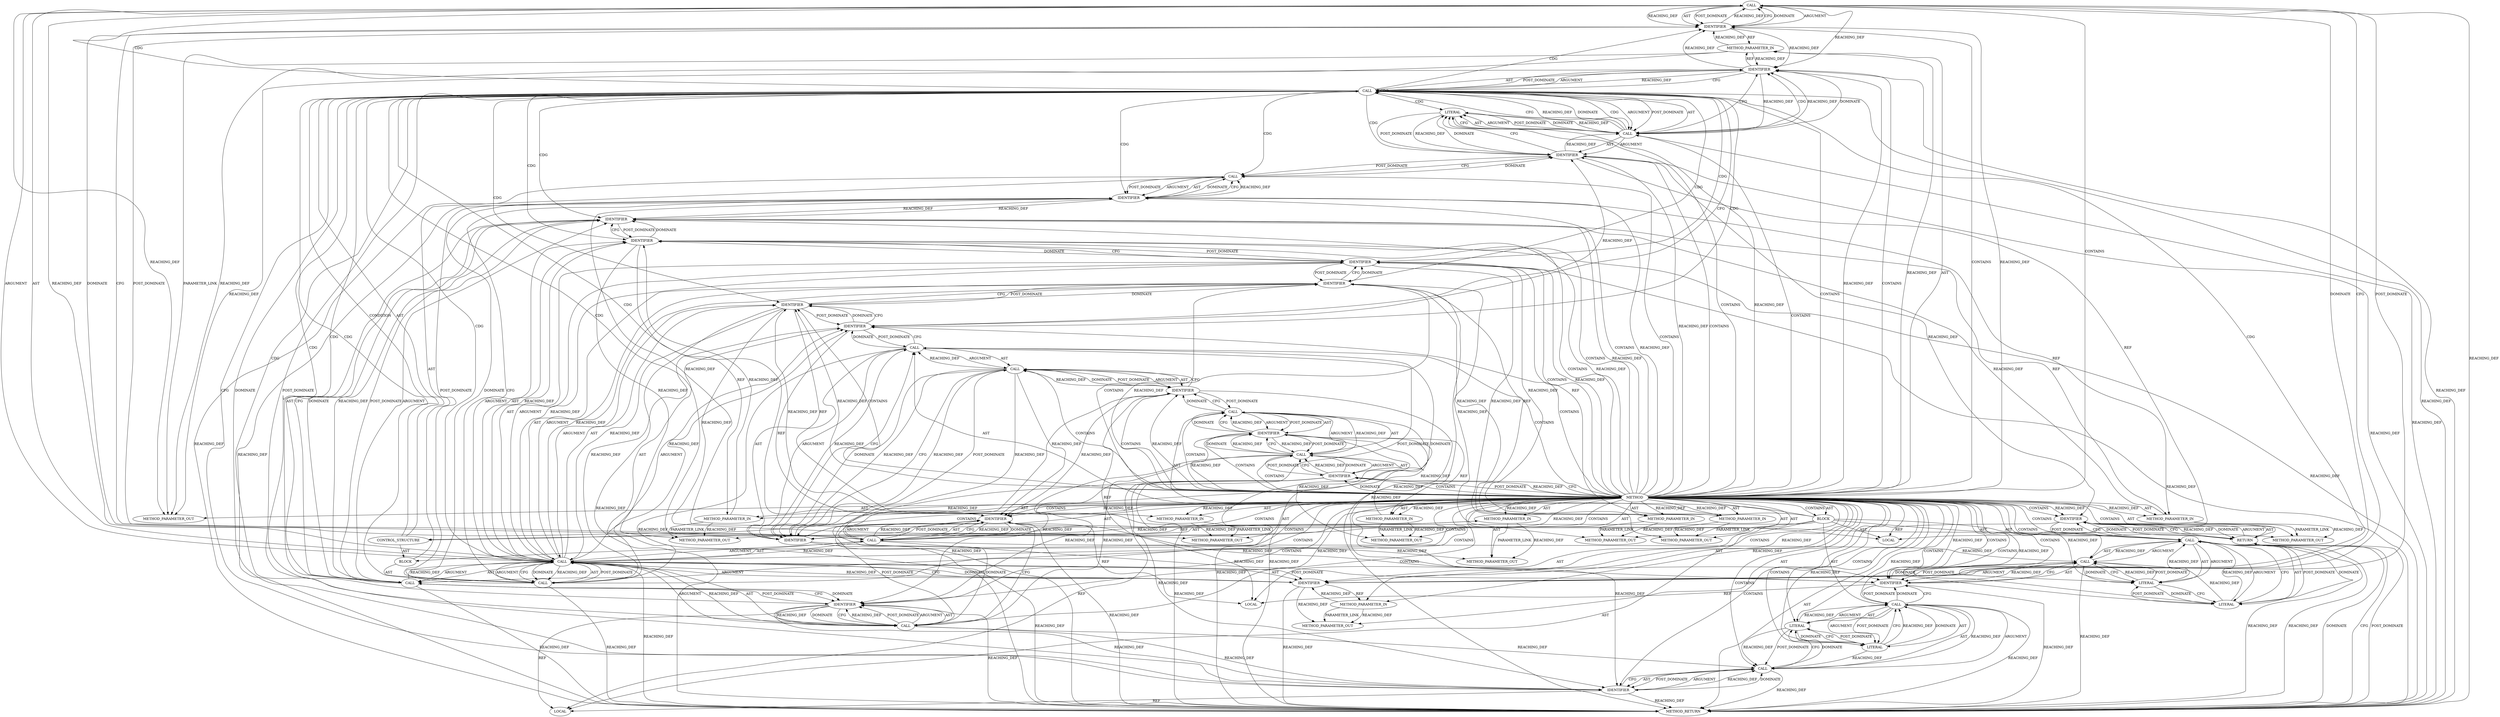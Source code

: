 digraph {
  4884 [label=CALL ORDER=8 ARGUMENT_INDEX=8 CODE="&len" COLUMN_NUMBER=41 METHOD_FULL_NAME="<operator>.addressOf" LINE_NUMBER=159 TYPE_FULL_NAME="<empty>" DISPATCH_TYPE="STATIC_DISPATCH" SIGNATURE="" NAME="<operator>.addressOf"]
  4860 [label=LOCAL ORDER=3 CODE="int rc" COLUMN_NUMBER=6 LINE_NUMBER=152 TYPE_FULL_NAME="int" NAME="rc"]
  4853 [label=METHOD_PARAMETER_IN ORDER=6 CODE="char *iv" IS_VARIADIC=false COLUMN_NUMBER=46 LINE_NUMBER=148 TYPE_FULL_NAME="char*" EVALUATION_STRATEGY="BY_VALUE" INDEX=6 NAME="iv"]
  4889 [label=CALL ORDER=2 ARGUMENT_INDEX=-1 CODE="rc == 0 && len" COLUMN_NUMBER=11 METHOD_FULL_NAME="<operator>.logicalAnd" LINE_NUMBER=162 TYPE_FULL_NAME="<empty>" DISPATCH_TYPE="STATIC_DISPATCH" SIGNATURE="" NAME="<operator>.logicalAnd"]
  4896 [label=IDENTIFIER ORDER=1 ARGUMENT_INDEX=1 CODE="in" COLUMN_NUMBER=20 LINE_NUMBER=164 TYPE_FULL_NAME="scatter_walk" NAME="in"]
  4890 [label=CALL ORDER=1 ARGUMENT_INDEX=1 CODE="rc == 0" COLUMN_NUMBER=11 METHOD_FULL_NAME="<operator>.equals" LINE_NUMBER=162 TYPE_FULL_NAME="<empty>" DISPATCH_TYPE="STATIC_DISPATCH" SIGNATURE="" NAME="<operator>.equals"]
  4869 [label=CONTROL_STRUCTURE CONTROL_STRUCTURE_TYPE="DO" ORDER=6 PARSER_TYPE_NAME="CASTDoStatement" ARGUMENT_INDEX=-1 CODE="do {
		rc = tls_enc_record(aead_req, aead, aad, iv,
				    cpu_to_be64(rcd_sn), &in, &out, &len, prot);
		rcd_sn++;

	} while (rc == 0 && len);" COLUMN_NUMBER=2 LINE_NUMBER=157]
  4851 [label=METHOD_PARAMETER_IN ORDER=4 CODE="struct scatterlist *sg_out" IS_VARIADIC=false COLUMN_NUMBER=7 LINE_NUMBER=148 TYPE_FULL_NAME="scatterlist*" EVALUATION_STRATEGY="BY_VALUE" INDEX=4 NAME="sg_out"]
  4885 [label=IDENTIFIER ORDER=1 ARGUMENT_INDEX=1 CODE="len" COLUMN_NUMBER=42 LINE_NUMBER=159 TYPE_FULL_NAME="int" NAME="len"]
  4849 [label=METHOD_PARAMETER_IN ORDER=2 CODE="struct crypto_aead *aead" IS_VARIADIC=false COLUMN_NUMBER=7 LINE_NUMBER=147 TYPE_FULL_NAME="crypto_aead*" EVALUATION_STRATEGY="BY_VALUE" INDEX=2 NAME="aead"]
  4867 [label=IDENTIFIER ORDER=1 ARGUMENT_INDEX=1 CODE="out" COLUMN_NUMBER=21 LINE_NUMBER=155 TYPE_FULL_NAME="scatter_walk" NAME="out"]
  4882 [label=CALL ORDER=7 ARGUMENT_INDEX=7 CODE="&out" COLUMN_NUMBER=35 METHOD_FULL_NAME="<operator>.addressOf" LINE_NUMBER=159 TYPE_FULL_NAME="<empty>" DISPATCH_TYPE="STATIC_DISPATCH" SIGNATURE="" NAME="<operator>.addressOf"]
  4870 [label=BLOCK ORDER=1 ARGUMENT_INDEX=-1 CODE="{
		rc = tls_enc_record(aead_req, aead, aad, iv,
				    cpu_to_be64(rcd_sn), &in, &out, &len, prot);
		rcd_sn++;

	}" COLUMN_NUMBER=5 LINE_NUMBER=157 TYPE_FULL_NAME="void"]
  4893 [label=IDENTIFIER ORDER=2 ARGUMENT_INDEX=2 CODE="len" COLUMN_NUMBER=22 LINE_NUMBER=162 TYPE_FULL_NAME="int" NAME="len"]
  4897 [label=LITERAL ORDER=2 ARGUMENT_INDEX=2 CODE="0" COLUMN_NUMBER=24 LINE_NUMBER=164 TYPE_FULL_NAME="int"]
  4883 [label=IDENTIFIER ORDER=1 ARGUMENT_INDEX=1 CODE="out" COLUMN_NUMBER=36 LINE_NUMBER=159 TYPE_FULL_NAME="scatter_walk" NAME="out"]
  21386 [label=METHOD_PARAMETER_OUT ORDER=3 CODE="struct scatterlist *sg_in" IS_VARIADIC=false COLUMN_NUMBER=33 LINE_NUMBER=147 TYPE_FULL_NAME="scatterlist*" EVALUATION_STRATEGY="BY_VALUE" INDEX=3 NAME="sg_in"]
  4874 [label=IDENTIFIER ORDER=1 ARGUMENT_INDEX=1 CODE="aead_req" COLUMN_NUMBER=23 LINE_NUMBER=158 TYPE_FULL_NAME="aead_request*" NAME="aead_req"]
  4895 [label=CALL ORDER=1 ARGUMENT_INDEX=1 CODE="&in" COLUMN_NUMBER=19 METHOD_FULL_NAME="<operator>.addressOf" LINE_NUMBER=164 TYPE_FULL_NAME="<empty>" DISPATCH_TYPE="STATIC_DISPATCH" SIGNATURE="" NAME="<operator>.addressOf"]
  4862 [label=CALL ORDER=1 ARGUMENT_INDEX=1 CODE="&in" COLUMN_NUMBER=20 METHOD_FULL_NAME="<operator>.addressOf" LINE_NUMBER=154 TYPE_FULL_NAME="<empty>" DISPATCH_TYPE="STATIC_DISPATCH" SIGNATURE="" NAME="<operator>.addressOf"]
  4876 [label=IDENTIFIER ORDER=3 ARGUMENT_INDEX=3 CODE="aad" COLUMN_NUMBER=39 LINE_NUMBER=158 TYPE_FULL_NAME="char*" NAME="aad"]
  21390 [label=METHOD_PARAMETER_OUT ORDER=7 CODE="u64 rcd_sn" IS_VARIADIC=false COLUMN_NUMBER=7 LINE_NUMBER=149 TYPE_FULL_NAME="u64" EVALUATION_STRATEGY="BY_VALUE" INDEX=7 NAME="rcd_sn"]
  4848 [label=METHOD_PARAMETER_IN ORDER=1 CODE="struct aead_request *aead_req" IS_VARIADIC=false COLUMN_NUMBER=28 LINE_NUMBER=146 TYPE_FULL_NAME="aead_request*" EVALUATION_STRATEGY="BY_VALUE" INDEX=1 NAME="aead_req"]
  4879 [label=IDENTIFIER ORDER=1 ARGUMENT_INDEX=1 CODE="rcd_sn" COLUMN_NUMBER=21 LINE_NUMBER=159 TYPE_FULL_NAME="u64" NAME="rcd_sn"]
  21391 [label=METHOD_PARAMETER_OUT ORDER=8 CODE="int len" IS_VARIADIC=false COLUMN_NUMBER=19 LINE_NUMBER=149 TYPE_FULL_NAME="int" EVALUATION_STRATEGY="BY_VALUE" INDEX=8 NAME="len"]
  4857 [label=BLOCK ORDER=10 ARGUMENT_INDEX=-1 CODE="{
	struct scatter_walk out, in;
	int rc;

	scatterwalk_start(&in, sg_in);
	scatterwalk_start(&out, sg_out);

	do {
		rc = tls_enc_record(aead_req, aead, aad, iv,
				    cpu_to_be64(rcd_sn), &in, &out, &len, prot);
		rcd_sn++;

	} while (rc == 0 && len);

	scatterwalk_done(&in, 0, 0);
	scatterwalk_done(&out, 1, 0);

	return rc;
}" COLUMN_NUMBER=1 LINE_NUMBER=150 TYPE_FULL_NAME="void"]
  21384 [label=METHOD_PARAMETER_OUT ORDER=1 CODE="struct aead_request *aead_req" IS_VARIADIC=false COLUMN_NUMBER=28 LINE_NUMBER=146 TYPE_FULL_NAME="aead_request*" EVALUATION_STRATEGY="BY_VALUE" INDEX=1 NAME="aead_req"]
  21385 [label=METHOD_PARAMETER_OUT ORDER=2 CODE="struct crypto_aead *aead" IS_VARIADIC=false COLUMN_NUMBER=7 LINE_NUMBER=147 TYPE_FULL_NAME="crypto_aead*" EVALUATION_STRATEGY="BY_VALUE" INDEX=2 NAME="aead"]
  4904 [label=RETURN ORDER=9 ARGUMENT_INDEX=-1 CODE="return rc;" COLUMN_NUMBER=2 LINE_NUMBER=167]
  4861 [label=CALL ORDER=4 ARGUMENT_INDEX=-1 CODE="scatterwalk_start(&in, sg_in)" COLUMN_NUMBER=2 METHOD_FULL_NAME="scatterwalk_start" LINE_NUMBER=154 TYPE_FULL_NAME="<empty>" DISPATCH_TYPE="STATIC_DISPATCH" SIGNATURE="" NAME="scatterwalk_start"]
  4855 [label=METHOD_PARAMETER_IN ORDER=8 CODE="int len" IS_VARIADIC=false COLUMN_NUMBER=19 LINE_NUMBER=149 TYPE_FULL_NAME="int" EVALUATION_STRATEGY="BY_VALUE" INDEX=8 NAME="len"]
  4866 [label=CALL ORDER=1 ARGUMENT_INDEX=1 CODE="&out" COLUMN_NUMBER=20 METHOD_FULL_NAME="<operator>.addressOf" LINE_NUMBER=155 TYPE_FULL_NAME="<empty>" DISPATCH_TYPE="STATIC_DISPATCH" SIGNATURE="" NAME="<operator>.addressOf"]
  4886 [label=IDENTIFIER ORDER=9 ARGUMENT_INDEX=9 CODE="prot" COLUMN_NUMBER=47 LINE_NUMBER=159 TYPE_FULL_NAME="tls_prot_info*" NAME="prot"]
  4888 [label=IDENTIFIER ORDER=1 ARGUMENT_INDEX=1 CODE="rcd_sn" COLUMN_NUMBER=3 LINE_NUMBER=160 TYPE_FULL_NAME="u64" NAME="rcd_sn"]
  4871 [label=CALL ORDER=1 ARGUMENT_INDEX=-1 CODE="rc = tls_enc_record(aead_req, aead, aad, iv,
				    cpu_to_be64(rcd_sn), &in, &out, &len, prot)" COLUMN_NUMBER=3 METHOD_FULL_NAME="<operator>.assignment" LINE_NUMBER=158 TYPE_FULL_NAME="<empty>" DISPATCH_TYPE="STATIC_DISPATCH" SIGNATURE="" NAME="<operator>.assignment"]
  4900 [label=CALL ORDER=1 ARGUMENT_INDEX=1 CODE="&out" COLUMN_NUMBER=19 METHOD_FULL_NAME="<operator>.addressOf" LINE_NUMBER=165 TYPE_FULL_NAME="<empty>" DISPATCH_TYPE="STATIC_DISPATCH" SIGNATURE="" NAME="<operator>.addressOf"]
  4868 [label=IDENTIFIER ORDER=2 ARGUMENT_INDEX=2 CODE="sg_out" COLUMN_NUMBER=26 LINE_NUMBER=155 TYPE_FULL_NAME="scatterlist*" NAME="sg_out"]
  4880 [label=CALL ORDER=6 ARGUMENT_INDEX=6 CODE="&in" COLUMN_NUMBER=30 METHOD_FULL_NAME="<operator>.addressOf" LINE_NUMBER=159 TYPE_FULL_NAME="<empty>" DISPATCH_TYPE="STATIC_DISPATCH" SIGNATURE="" NAME="<operator>.addressOf"]
  4902 [label=LITERAL ORDER=2 ARGUMENT_INDEX=2 CODE="1" COLUMN_NUMBER=25 LINE_NUMBER=165 TYPE_FULL_NAME="int"]
  4847 [label=METHOD COLUMN_NUMBER=1 LINE_NUMBER=146 COLUMN_NUMBER_END=1 IS_EXTERNAL=false SIGNATURE="int tls_enc_records (aead_request*,crypto_aead*,scatterlist*,scatterlist*,char*,char*,u64,int,tls_prot_info*)" NAME="tls_enc_records" AST_PARENT_TYPE="TYPE_DECL" AST_PARENT_FULL_NAME="tls_device_fallback.c:<global>" ORDER=5 CODE="static int tls_enc_records(struct aead_request *aead_req,
			   struct crypto_aead *aead, struct scatterlist *sg_in,
			   struct scatterlist *sg_out, char *aad, char *iv,
			   u64 rcd_sn, int len, struct tls_prot_info *prot)
{
	struct scatter_walk out, in;
	int rc;

	scatterwalk_start(&in, sg_in);
	scatterwalk_start(&out, sg_out);

	do {
		rc = tls_enc_record(aead_req, aead, aad, iv,
				    cpu_to_be64(rcd_sn), &in, &out, &len, prot);
		rcd_sn++;

	} while (rc == 0 && len);

	scatterwalk_done(&in, 0, 0);
	scatterwalk_done(&out, 1, 0);

	return rc;
}" FULL_NAME="tls_enc_records" LINE_NUMBER_END=168 FILENAME="tls_device_fallback.c"]
  4852 [label=METHOD_PARAMETER_IN ORDER=5 CODE="char *aad" IS_VARIADIC=false COLUMN_NUMBER=35 LINE_NUMBER=148 TYPE_FULL_NAME="char*" EVALUATION_STRATEGY="BY_VALUE" INDEX=5 NAME="aad"]
  4906 [label=METHOD_RETURN ORDER=11 CODE="RET" COLUMN_NUMBER=1 LINE_NUMBER=146 TYPE_FULL_NAME="int" EVALUATION_STRATEGY="BY_VALUE"]
  4864 [label=IDENTIFIER ORDER=2 ARGUMENT_INDEX=2 CODE="sg_in" COLUMN_NUMBER=25 LINE_NUMBER=154 TYPE_FULL_NAME="scatterlist*" NAME="sg_in"]
  4878 [label=CALL ORDER=5 ARGUMENT_INDEX=5 CODE="cpu_to_be64(rcd_sn)" COLUMN_NUMBER=9 METHOD_FULL_NAME="cpu_to_be64" LINE_NUMBER=159 TYPE_FULL_NAME="<empty>" DISPATCH_TYPE="STATIC_DISPATCH" SIGNATURE="" NAME="cpu_to_be64"]
  4899 [label=CALL ORDER=8 ARGUMENT_INDEX=-1 CODE="scatterwalk_done(&out, 1, 0)" COLUMN_NUMBER=2 METHOD_FULL_NAME="scatterwalk_done" LINE_NUMBER=165 TYPE_FULL_NAME="<empty>" DISPATCH_TYPE="STATIC_DISPATCH" SIGNATURE="" NAME="scatterwalk_done"]
  4898 [label=LITERAL ORDER=3 ARGUMENT_INDEX=3 CODE="0" COLUMN_NUMBER=27 LINE_NUMBER=164 TYPE_FULL_NAME="int"]
  4903 [label=LITERAL ORDER=3 ARGUMENT_INDEX=3 CODE="0" COLUMN_NUMBER=28 LINE_NUMBER=165 TYPE_FULL_NAME="int"]
  21387 [label=METHOD_PARAMETER_OUT ORDER=4 CODE="struct scatterlist *sg_out" IS_VARIADIC=false COLUMN_NUMBER=7 LINE_NUMBER=148 TYPE_FULL_NAME="scatterlist*" EVALUATION_STRATEGY="BY_VALUE" INDEX=4 NAME="sg_out"]
  21389 [label=METHOD_PARAMETER_OUT ORDER=6 CODE="char *iv" IS_VARIADIC=false COLUMN_NUMBER=46 LINE_NUMBER=148 TYPE_FULL_NAME="char*" EVALUATION_STRATEGY="BY_VALUE" INDEX=6 NAME="iv"]
  4859 [label=LOCAL ORDER=2 CODE="struct scatter_walk in" COLUMN_NUMBER=27 LINE_NUMBER=151 TYPE_FULL_NAME="scatter_walk" NAME="in"]
  4891 [label=IDENTIFIER ORDER=1 ARGUMENT_INDEX=1 CODE="rc" COLUMN_NUMBER=11 LINE_NUMBER=162 TYPE_FULL_NAME="int" NAME="rc"]
  4881 [label=IDENTIFIER ORDER=1 ARGUMENT_INDEX=1 CODE="in" COLUMN_NUMBER=31 LINE_NUMBER=159 TYPE_FULL_NAME="scatter_walk" NAME="in"]
  4858 [label=LOCAL ORDER=1 CODE="struct scatter_walk out" COLUMN_NUMBER=22 LINE_NUMBER=151 TYPE_FULL_NAME="scatter_walk" NAME="out"]
  4854 [label=METHOD_PARAMETER_IN ORDER=7 CODE="u64 rcd_sn" IS_VARIADIC=false COLUMN_NUMBER=7 LINE_NUMBER=149 TYPE_FULL_NAME="u64" EVALUATION_STRATEGY="BY_VALUE" INDEX=7 NAME="rcd_sn"]
  4887 [label=CALL ORDER=2 ARGUMENT_INDEX=-1 CODE="rcd_sn++" COLUMN_NUMBER=3 METHOD_FULL_NAME="<operator>.postIncrement" LINE_NUMBER=160 TYPE_FULL_NAME="<empty>" DISPATCH_TYPE="STATIC_DISPATCH" SIGNATURE="" NAME="<operator>.postIncrement"]
  4872 [label=IDENTIFIER ORDER=1 ARGUMENT_INDEX=1 CODE="rc" COLUMN_NUMBER=3 LINE_NUMBER=158 TYPE_FULL_NAME="int" NAME="rc"]
  4905 [label=IDENTIFIER ORDER=1 ARGUMENT_INDEX=-1 CODE="rc" COLUMN_NUMBER=9 LINE_NUMBER=167 TYPE_FULL_NAME="int" NAME="rc"]
  4894 [label=CALL ORDER=7 ARGUMENT_INDEX=-1 CODE="scatterwalk_done(&in, 0, 0)" COLUMN_NUMBER=2 METHOD_FULL_NAME="scatterwalk_done" LINE_NUMBER=164 TYPE_FULL_NAME="<empty>" DISPATCH_TYPE="STATIC_DISPATCH" SIGNATURE="" NAME="scatterwalk_done"]
  4875 [label=IDENTIFIER ORDER=2 ARGUMENT_INDEX=2 CODE="aead" COLUMN_NUMBER=33 LINE_NUMBER=158 TYPE_FULL_NAME="crypto_aead*" NAME="aead"]
  4877 [label=IDENTIFIER ORDER=4 ARGUMENT_INDEX=4 CODE="iv" COLUMN_NUMBER=44 LINE_NUMBER=158 TYPE_FULL_NAME="char*" NAME="iv"]
  4901 [label=IDENTIFIER ORDER=1 ARGUMENT_INDEX=1 CODE="out" COLUMN_NUMBER=20 LINE_NUMBER=165 TYPE_FULL_NAME="scatter_walk" NAME="out"]
  4850 [label=METHOD_PARAMETER_IN ORDER=3 CODE="struct scatterlist *sg_in" IS_VARIADIC=false COLUMN_NUMBER=33 LINE_NUMBER=147 TYPE_FULL_NAME="scatterlist*" EVALUATION_STRATEGY="BY_VALUE" INDEX=3 NAME="sg_in"]
  4863 [label=IDENTIFIER ORDER=1 ARGUMENT_INDEX=1 CODE="in" COLUMN_NUMBER=21 LINE_NUMBER=154 TYPE_FULL_NAME="scatter_walk" NAME="in"]
  4856 [label=METHOD_PARAMETER_IN ORDER=9 CODE="struct tls_prot_info *prot" IS_VARIADIC=false COLUMN_NUMBER=28 LINE_NUMBER=149 TYPE_FULL_NAME="tls_prot_info*" EVALUATION_STRATEGY="BY_VALUE" INDEX=9 NAME="prot"]
  21392 [label=METHOD_PARAMETER_OUT ORDER=9 CODE="struct tls_prot_info *prot" IS_VARIADIC=false COLUMN_NUMBER=28 LINE_NUMBER=149 TYPE_FULL_NAME="tls_prot_info*" EVALUATION_STRATEGY="BY_VALUE" INDEX=9 NAME="prot"]
  21388 [label=METHOD_PARAMETER_OUT ORDER=5 CODE="char *aad" IS_VARIADIC=false COLUMN_NUMBER=35 LINE_NUMBER=148 TYPE_FULL_NAME="char*" EVALUATION_STRATEGY="BY_VALUE" INDEX=5 NAME="aad"]
  4873 [label=CALL ORDER=2 ARGUMENT_INDEX=2 CODE="tls_enc_record(aead_req, aead, aad, iv,
				    cpu_to_be64(rcd_sn), &in, &out, &len, prot)" COLUMN_NUMBER=8 METHOD_FULL_NAME="tls_enc_record" LINE_NUMBER=158 TYPE_FULL_NAME="<empty>" DISPATCH_TYPE="STATIC_DISPATCH" SIGNATURE="" NAME="tls_enc_record"]
  4865 [label=CALL ORDER=5 ARGUMENT_INDEX=-1 CODE="scatterwalk_start(&out, sg_out)" COLUMN_NUMBER=2 METHOD_FULL_NAME="scatterwalk_start" LINE_NUMBER=155 TYPE_FULL_NAME="<empty>" DISPATCH_TYPE="STATIC_DISPATCH" SIGNATURE="" NAME="scatterwalk_start"]
  4892 [label=LITERAL ORDER=2 ARGUMENT_INDEX=2 CODE="0" COLUMN_NUMBER=17 LINE_NUMBER=162 TYPE_FULL_NAME="int"]
  4847 -> 4848 [label=AST ]
  4889 -> 4871 [label=CDG ]
  4868 -> 4851 [label=REF ]
  4890 -> 4892 [label=AST ]
  4892 -> 4891 [label=REACHING_DEF VARIABLE="0"]
  4856 -> 21392 [label=REACHING_DEF VARIABLE="prot"]
  4852 -> 21388 [label=REACHING_DEF VARIABLE="aad"]
  4875 -> 4873 [label=REACHING_DEF VARIABLE="aead"]
  4879 -> 4877 [label=POST_DOMINATE ]
  4887 -> 4906 [label=REACHING_DEF VARIABLE="rcd_sn++"]
  4873 -> 4880 [label=ARGUMENT ]
  4889 -> 4887 [label=CDG ]
  4854 -> 21390 [label=REACHING_DEF VARIABLE="rcd_sn"]
  4889 -> 4878 [label=CDG ]
  4847 -> 4876 [label=REACHING_DEF VARIABLE=""]
  4865 -> 4866 [label=AST ]
  4876 -> 4852 [label=REF ]
  4847 -> 4897 [label=REACHING_DEF VARIABLE=""]
  4848 -> 4874 [label=REACHING_DEF VARIABLE="aead_req"]
  4847 -> 4895 [label=CONTAINS ]
  4861 -> 4862 [label=AST ]
  4893 -> 4855 [label=REF ]
  4847 -> 4905 [label=REACHING_DEF VARIABLE=""]
  4872 -> 4871 [label=REACHING_DEF VARIABLE="rc"]
  4847 -> 21388 [label=AST ]
  4847 -> 21391 [label=AST ]
  4901 -> 4906 [label=REACHING_DEF VARIABLE="out"]
  4881 -> 4880 [label=REACHING_DEF VARIABLE="in"]
  4847 -> 4875 [label=REACHING_DEF VARIABLE=""]
  4893 -> 4889 [label=CFG ]
  4888 -> 4887 [label=DOMINATE ]
  4895 -> 4906 [label=REACHING_DEF VARIABLE="&in"]
  4862 -> 4864 [label=DOMINATE ]
  4857 -> 4858 [label=AST ]
  4847 -> 4853 [label=REACHING_DEF VARIABLE=""]
  4883 -> 4880 [label=POST_DOMINATE ]
  4879 -> 4854 [label=REF ]
  4850 -> 21386 [label=REACHING_DEF VARIABLE="sg_in"]
  4847 -> 4885 [label=REACHING_DEF VARIABLE=""]
  4850 -> 4864 [label=REACHING_DEF VARIABLE="sg_in"]
  4848 -> 21384 [label=REACHING_DEF VARIABLE="aead_req"]
  4889 -> 4885 [label=CDG ]
  4873 -> 4884 [label=ARGUMENT ]
  4873 -> 4906 [label=REACHING_DEF VARIABLE="tls_enc_record(aead_req, aead, aad, iv,
				    cpu_to_be64(rcd_sn), &in, &out, &len, prot)"]
  4901 -> 4900 [label=DOMINATE ]
  4847 -> 4881 [label=CONTAINS ]
  4904 -> 4905 [label=ARGUMENT ]
  4871 -> 4888 [label=DOMINATE ]
  4874 -> 4848 [label=REF ]
  4889 -> 4893 [label=AST ]
  4889 -> 4875 [label=CDG ]
  4885 -> 4884 [label=REACHING_DEF VARIABLE="len"]
  4896 -> 4906 [label=REACHING_DEF VARIABLE="in"]
  4889 -> 4883 [label=CDG ]
  4869 -> 4889 [label=AST ]
  4886 -> 21392 [label=REACHING_DEF VARIABLE="prot"]
  4890 -> 4906 [label=REACHING_DEF VARIABLE="rc == 0"]
  4882 -> 4901 [label=REACHING_DEF VARIABLE="&out"]
  4862 -> 4863 [label=ARGUMENT ]
  4892 -> 4890 [label=CFG ]
  4847 -> 4865 [label=CONTAINS ]
  4862 -> 4864 [label=REACHING_DEF VARIABLE="&in"]
  4886 -> 4873 [label=REACHING_DEF VARIABLE="prot"]
  4877 -> 4879 [label=DOMINATE ]
  4896 -> 4889 [label=POST_DOMINATE ]
  4894 -> 4901 [label=CFG ]
  4847 -> 4857 [label=CONTAINS ]
  4849 -> 21385 [label=PARAMETER_LINK ]
  4902 -> 4903 [label=DOMINATE ]
  4849 -> 21385 [label=REACHING_DEF VARIABLE="aead"]
  4847 -> 4863 [label=REACHING_DEF VARIABLE=""]
  4847 -> 4879 [label=REACHING_DEF VARIABLE=""]
  4847 -> 4849 [label=AST ]
  4857 -> 4861 [label=AST ]
  4890 -> 4893 [label=CDG ]
  4884 -> 4885 [label=ARGUMENT ]
  4898 -> 4894 [label=CFG ]
  4868 -> 4866 [label=REACHING_DEF VARIABLE="sg_out"]
  4887 -> 4888 [label=POST_DOMINATE ]
  4847 -> 4893 [label=CONTAINS ]
  4881 -> 4880 [label=DOMINATE ]
  4883 -> 4882 [label=DOMINATE ]
  4889 -> 4876 [label=CDG ]
  4889 -> 4891 [label=CDG ]
  4887 -> 4891 [label=CFG ]
  4847 -> 4875 [label=CONTAINS ]
  4873 -> 4875 [label=AST ]
  4861 -> 4864 [label=ARGUMENT ]
  4879 -> 4888 [label=REACHING_DEF VARIABLE="rcd_sn"]
  4869 -> 4870 [label=AST ]
  4853 -> 4877 [label=REACHING_DEF VARIABLE="iv"]
  4889 -> 4896 [label=CFG ]
  4884 -> 4885 [label=REACHING_DEF VARIABLE="&len"]
  4892 -> 4890 [label=DOMINATE ]
  4875 -> 4906 [label=REACHING_DEF VARIABLE="aead"]
  4847 -> 4890 [label=CONTAINS ]
  4878 -> 4881 [label=CFG ]
  4847 -> 21387 [label=AST ]
  4871 -> 4872 [label=AST ]
  4884 -> 4885 [label=AST ]
  4899 -> 4900 [label=ARGUMENT ]
  4847 -> 4856 [label=AST ]
  4864 -> 4862 [label=REACHING_DEF VARIABLE="sg_in"]
  4855 -> 4885 [label=REACHING_DEF VARIABLE="len"]
  4871 -> 4873 [label=AST ]
  4899 -> 4903 [label=AST ]
  4881 -> 4880 [label=CFG ]
  4847 -> 4903 [label=CONTAINS ]
  4884 -> 4873 [label=REACHING_DEF VARIABLE="&len"]
  4847 -> 4900 [label=CONTAINS ]
  4879 -> 4878 [label=CFG ]
  4880 -> 4873 [label=REACHING_DEF VARIABLE="&in"]
  4867 -> 4866 [label=CFG ]
  4894 -> 4895 [label=ARGUMENT ]
  4899 -> 4902 [label=AST ]
  4889 -> 4890 [label=CDG ]
  4864 -> 4850 [label=REF ]
  4873 -> 4884 [label=AST ]
  4880 -> 4881 [label=REACHING_DEF VARIABLE="&in"]
  4856 -> 4886 [label=REACHING_DEF VARIABLE="prot"]
  4882 -> 4883 [label=ARGUMENT ]
  4889 -> 4872 [label=CFG ]
  4886 -> 4873 [label=CFG ]
  4861 -> 4867 [label=DOMINATE ]
  4863 -> 4847 [label=POST_DOMINATE ]
  4884 -> 4906 [label=REACHING_DEF VARIABLE="&len"]
  4847 -> 4851 [label=AST ]
  4882 -> 4883 [label=REACHING_DEF VARIABLE="&out"]
  4847 -> 4856 [label=REACHING_DEF VARIABLE=""]
  4886 -> 4906 [label=REACHING_DEF VARIABLE="prot"]
  4885 -> 4855 [label=REF ]
  4847 -> 4882 [label=CONTAINS ]
  4847 -> 4849 [label=REACHING_DEF VARIABLE=""]
  4851 -> 4868 [label=REACHING_DEF VARIABLE="sg_out"]
  4847 -> 4878 [label=CONTAINS ]
  4875 -> 21385 [label=REACHING_DEF VARIABLE="aead"]
  4889 -> 4872 [label=CDG ]
  4873 -> 4871 [label=REACHING_DEF VARIABLE="tls_enc_record(aead_req, aead, aad, iv,
				    cpu_to_be64(rcd_sn), &in, &out, &len, prot)"]
  4900 -> 4906 [label=REACHING_DEF VARIABLE="&out"]
  4847 -> 21386 [label=AST ]
  4847 -> 4898 [label=REACHING_DEF VARIABLE=""]
  4893 -> 4906 [label=REACHING_DEF VARIABLE="len"]
  4851 -> 21387 [label=REACHING_DEF VARIABLE="sg_out"]
  4852 -> 4876 [label=REACHING_DEF VARIABLE="aad"]
  4865 -> 4906 [label=REACHING_DEF VARIABLE="scatterwalk_start(&out, sg_out)"]
  4872 -> 4860 [label=REF ]
  4847 -> 4902 [label=REACHING_DEF VARIABLE=""]
  4889 -> 4880 [label=CDG ]
  4847 -> 21390 [label=AST ]
  4899 -> 4902 [label=ARGUMENT ]
  4855 -> 4893 [label=REACHING_DEF VARIABLE="len"]
  4894 -> 4897 [label=AST ]
  4847 -> 4874 [label=REACHING_DEF VARIABLE=""]
  4878 -> 4873 [label=REACHING_DEF VARIABLE="cpu_to_be64(rcd_sn)"]
  4849 -> 4875 [label=REACHING_DEF VARIABLE="aead"]
  4889 -> 4873 [label=CDG ]
  4898 -> 4894 [label=REACHING_DEF VARIABLE="0"]
  4880 -> 4895 [label=REACHING_DEF VARIABLE="&in"]
  4883 -> 4901 [label=REACHING_DEF VARIABLE="out"]
  4847 -> 4893 [label=REACHING_DEF VARIABLE=""]
  4847 -> 4864 [label=REACHING_DEF VARIABLE=""]
  4884 -> 21391 [label=REACHING_DEF VARIABLE="&len"]
  4875 -> 4876 [label=CFG ]
  4867 -> 4861 [label=POST_DOMINATE ]
  4884 -> 4893 [label=REACHING_DEF VARIABLE="&len"]
  4888 -> 4871 [label=POST_DOMINATE ]
  4888 -> 21390 [label=REACHING_DEF VARIABLE="rcd_sn"]
  4877 -> 4873 [label=REACHING_DEF VARIABLE="iv"]
  4876 -> 4877 [label=DOMINATE ]
  4893 -> 4889 [label=REACHING_DEF VARIABLE="len"]
  4847 -> 4876 [label=CONTAINS ]
  4863 -> 4862 [label=CFG ]
  4885 -> 4884 [label=CFG ]
  4883 -> 4882 [label=CFG ]
  4886 -> 4873 [label=DOMINATE ]
  4895 -> 4896 [label=AST ]
  4847 -> 4886 [label=REACHING_DEF VARIABLE=""]
  4888 -> 4887 [label=CFG ]
  4867 -> 4883 [label=REACHING_DEF VARIABLE="out"]
  4893 -> 4890 [label=REACHING_DEF VARIABLE="len"]
  4847 -> 4868 [label=REACHING_DEF VARIABLE=""]
  4876 -> 4875 [label=POST_DOMINATE ]
  4881 -> 4878 [label=POST_DOMINATE ]
  4847 -> 4885 [label=CONTAINS ]
  4899 -> 4900 [label=AST ]
  4897 -> 4898 [label=DOMINATE ]
  4890 -> 4893 [label=REACHING_DEF VARIABLE="rc == 0"]
  4847 -> 4851 [label=REACHING_DEF VARIABLE=""]
  4857 -> 4904 [label=AST ]
  4847 -> 4888 [label=REACHING_DEF VARIABLE=""]
  4898 -> 4897 [label=POST_DOMINATE ]
  4862 -> 4864 [label=CFG ]
  4862 -> 4880 [label=REACHING_DEF VARIABLE="&in"]
  4876 -> 4906 [label=REACHING_DEF VARIABLE="aad"]
  4880 -> 4881 [label=POST_DOMINATE ]
  4873 -> 4878 [label=AST ]
  4851 -> 21387 [label=PARAMETER_LINK ]
  4847 -> 4906 [label=AST ]
  4861 -> 4867 [label=CFG ]
  4889 -> 4906 [label=REACHING_DEF VARIABLE="rc == 0 && len"]
  4847 -> 4867 [label=CONTAINS ]
  4887 -> 4891 [label=DOMINATE ]
  4894 -> 4901 [label=DOMINATE ]
  4889 -> 4882 [label=CDG ]
  4847 -> 4889 [label=CONTAINS ]
  4854 -> 4879 [label=REACHING_DEF VARIABLE="rcd_sn"]
  4878 -> 4879 [label=POST_DOMINATE ]
  4871 -> 4872 [label=ARGUMENT ]
  4901 -> 4900 [label=REACHING_DEF VARIABLE="out"]
  4889 -> 4889 [label=CDG ]
  4857 -> 4865 [label=AST ]
  4895 -> 4896 [label=POST_DOMINATE ]
  4887 -> 4888 [label=ARGUMENT ]
  4873 -> 4886 [label=AST ]
  4889 -> 4890 [label=ARGUMENT ]
  4847 -> 4866 [label=CONTAINS ]
  4847 -> 4901 [label=CONTAINS ]
  4891 -> 4905 [label=REACHING_DEF VARIABLE="rc"]
  4847 -> 21389 [label=AST ]
  4903 -> 4899 [label=CFG ]
  4855 -> 21391 [label=PARAMETER_LINK ]
  4879 -> 4878 [label=DOMINATE ]
  4847 -> 4862 [label=CONTAINS ]
  4889 -> 4879 [label=CDG ]
  4867 -> 4906 [label=REACHING_DEF VARIABLE="out"]
  4878 -> 4906 [label=REACHING_DEF VARIABLE="cpu_to_be64(rcd_sn)"]
  4847 -> 4892 [label=CONTAINS ]
  4894 -> 4906 [label=REACHING_DEF VARIABLE="scatterwalk_done(&in, 0, 0)"]
  4873 -> 4877 [label=ARGUMENT ]
  4847 -> 4870 [label=CONTAINS ]
  4889 -> 4886 [label=CDG ]
  4890 -> 4891 [label=AST ]
  4864 -> 4861 [label=DOMINATE ]
  4873 -> 4874 [label=ARGUMENT ]
  4847 -> 4872 [label=CONTAINS ]
  4876 -> 4873 [label=REACHING_DEF VARIABLE="aad"]
  4885 -> 4884 [label=DOMINATE ]
  4874 -> 4875 [label=DOMINATE ]
  4853 -> 21389 [label=REACHING_DEF VARIABLE="iv"]
  4867 -> 4866 [label=REACHING_DEF VARIABLE="out"]
  4862 -> 4861 [label=REACHING_DEF VARIABLE="&in"]
  4873 -> 4872 [label=REACHING_DEF VARIABLE="tls_enc_record(aead_req, aead, aad, iv,
				    cpu_to_be64(rcd_sn), &in, &out, &len, prot)"]
  4865 -> 4866 [label=ARGUMENT ]
  4853 -> 21389 [label=PARAMETER_LINK ]
  4881 -> 4859 [label=REF ]
  4904 -> 4905 [label=AST ]
  4891 -> 4892 [label=DOMINATE ]
  4856 -> 21392 [label=PARAMETER_LINK ]
  4896 -> 4895 [label=REACHING_DEF VARIABLE="in"]
  4901 -> 4900 [label=CFG ]
  4897 -> 4894 [label=REACHING_DEF VARIABLE="0"]
  4889 -> 4881 [label=CDG ]
  4847 -> 4850 [label=AST ]
  4874 -> 21384 [label=REACHING_DEF VARIABLE="aead_req"]
  4847 -> 4901 [label=REACHING_DEF VARIABLE=""]
  4847 -> 4887 [label=CONTAINS ]
  4889 -> 4877 [label=CDG ]
  4847 -> 4861 [label=CONTAINS ]
  4889 -> 4888 [label=CDG ]
  4902 -> 4899 [label=REACHING_DEF VARIABLE="1"]
  4891 -> 4892 [label=CFG ]
  4899 -> 4905 [label=CFG ]
  4882 -> 4873 [label=REACHING_DEF VARIABLE="&out"]
  4885 -> 4893 [label=REACHING_DEF VARIABLE="len"]
  4847 -> 4888 [label=CONTAINS ]
  4872 -> 4874 [label=DOMINATE ]
  4874 -> 4872 [label=POST_DOMINATE ]
  4868 -> 4866 [label=POST_DOMINATE ]
  4873 -> 4876 [label=AST ]
  4847 -> 4902 [label=CONTAINS ]
  4871 -> 4888 [label=CFG ]
  4866 -> 4865 [label=REACHING_DEF VARIABLE="&out"]
  4877 -> 21389 [label=REACHING_DEF VARIABLE="iv"]
  4868 -> 21387 [label=REACHING_DEF VARIABLE="sg_out"]
  4890 -> 4892 [label=ARGUMENT ]
  4866 -> 4883 [label=REACHING_DEF VARIABLE="&out"]
  4869 -> 4889 [label=CONDITION ]
  4864 -> 4861 [label=CFG ]
  4871 -> 4906 [label=REACHING_DEF VARIABLE="rc = tls_enc_record(aead_req, aead, aad, iv,
				    cpu_to_be64(rcd_sn), &in, &out, &len, prot)"]
  4873 -> 4880 [label=AST ]
  4899 -> 4903 [label=POST_DOMINATE ]
  4847 -> 4881 [label=REACHING_DEF VARIABLE=""]
  4883 -> 4858 [label=REF ]
  4892 -> 4890 [label=REACHING_DEF VARIABLE="0"]
  4870 -> 4871 [label=AST ]
  4847 -> 4850 [label=REACHING_DEF VARIABLE=""]
  4847 -> 4873 [label=CONTAINS ]
  4894 -> 4898 [label=POST_DOMINATE ]
  4847 -> 4880 [label=CONTAINS ]
  4847 -> 4883 [label=REACHING_DEF VARIABLE=""]
  4873 -> 4878 [label=ARGUMENT ]
  4847 -> 4896 [label=CONTAINS ]
  4847 -> 4877 [label=CONTAINS ]
  4878 -> 4879 [label=ARGUMENT ]
  4864 -> 21386 [label=REACHING_DEF VARIABLE="sg_in"]
  4904 -> 4905 [label=POST_DOMINATE ]
  4847 -> 4855 [label=REACHING_DEF VARIABLE=""]
  4892 -> 4891 [label=POST_DOMINATE ]
  4864 -> 4861 [label=REACHING_DEF VARIABLE="sg_in"]
  4863 -> 4881 [label=REACHING_DEF VARIABLE="in"]
  4888 -> 4887 [label=REACHING_DEF VARIABLE="rcd_sn"]
  4902 -> 4903 [label=CFG ]
  4861 -> 4862 [label=ARGUMENT ]
  4857 -> 4860 [label=AST ]
  4864 -> 4906 [label=REACHING_DEF VARIABLE="sg_in"]
  4847 -> 4874 [label=CONTAINS ]
  4877 -> 4876 [label=POST_DOMINATE ]
  4897 -> 4895 [label=REACHING_DEF VARIABLE="0"]
  4897 -> 4898 [label=CFG ]
  4893 -> 4885 [label=REACHING_DEF VARIABLE="len"]
  4880 -> 4881 [label=ARGUMENT ]
  4891 -> 4887 [label=POST_DOMINATE ]
  4873 -> 4882 [label=ARGUMENT ]
  4850 -> 21386 [label=PARAMETER_LINK ]
  4847 -> 4903 [label=REACHING_DEF VARIABLE=""]
  4886 -> 4856 [label=REF ]
  4889 -> 4892 [label=CDG ]
  4857 -> 4859 [label=AST ]
  4900 -> 4901 [label=ARGUMENT ]
  4888 -> 4854 [label=REF ]
  4898 -> 4894 [label=DOMINATE ]
  4847 -> 4891 [label=CONTAINS ]
  4847 -> 4857 [label=AST ]
  4891 -> 4906 [label=REACHING_DEF VARIABLE="rc"]
  4880 -> 4896 [label=REACHING_DEF VARIABLE="&in"]
  4896 -> 4859 [label=REF ]
  4901 -> 4858 [label=REF ]
  4884 -> 4885 [label=POST_DOMINATE ]
  4865 -> 4868 [label=ARGUMENT ]
  4862 -> 4863 [label=AST ]
  4873 -> 4875 [label=ARGUMENT ]
  4905 -> 4904 [label=CFG ]
  4864 -> 4862 [label=POST_DOMINATE ]
  4868 -> 4906 [label=REACHING_DEF VARIABLE="sg_out"]
  4861 -> 4906 [label=REACHING_DEF VARIABLE="scatterwalk_start(&in, sg_in)"]
  4878 -> 4879 [label=AST ]
  4847 -> 4886 [label=CONTAINS ]
  4882 -> 4883 [label=POST_DOMINATE ]
  4895 -> 4896 [label=ARGUMENT ]
  4847 -> 4863 [label=CFG ]
  4868 -> 4865 [label=REACHING_DEF VARIABLE="sg_out"]
  4867 -> 4866 [label=DOMINATE ]
  4868 -> 4865 [label=CFG ]
  4847 -> 21392 [label=AST ]
  4904 -> 4906 [label=DOMINATE ]
  4865 -> 4868 [label=POST_DOMINATE ]
  4890 -> 4889 [label=CFG ]
  4866 -> 4867 [label=POST_DOMINATE ]
  4873 -> 4882 [label=AST ]
  4877 -> 4906 [label=REACHING_DEF VARIABLE="iv"]
  4878 -> 4881 [label=DOMINATE ]
  4870 -> 4887 [label=AST ]
  4847 -> 4884 [label=CONTAINS ]
  4894 -> 4898 [label=AST ]
  4855 -> 21391 [label=REACHING_DEF VARIABLE="len"]
  4873 -> 4871 [label=CFG ]
  4847 -> 4863 [label=DOMINATE ]
  4905 -> 4904 [label=REACHING_DEF VARIABLE="rc"]
  4847 -> 4848 [label=REACHING_DEF VARIABLE=""]
  4865 -> 4872 [label=CFG ]
  4847 -> 4868 [label=CONTAINS ]
  4890 -> 4889 [label=REACHING_DEF VARIABLE="rc == 0"]
  4847 -> 21384 [label=AST ]
  4903 -> 4899 [label=DOMINATE ]
  4873 -> 4871 [label=DOMINATE ]
  4880 -> 4883 [label=CFG ]
  4874 -> 4875 [label=CFG ]
  4847 -> 4877 [label=REACHING_DEF VARIABLE=""]
  4866 -> 4867 [label=ARGUMENT ]
  4871 -> 4873 [label=POST_DOMINATE ]
  4847 -> 4894 [label=CONTAINS ]
  4847 -> 4869 [label=CONTAINS ]
  4889 -> 4884 [label=CDG ]
  4888 -> 4879 [label=REACHING_DEF VARIABLE="rcd_sn"]
  4904 -> 4906 [label=REACHING_DEF VARIABLE="<RET>"]
  4884 -> 4886 [label=DOMINATE ]
  4848 -> 21384 [label=PARAMETER_LINK ]
  4898 -> 4895 [label=REACHING_DEF VARIABLE="0"]
  4847 -> 4871 [label=CONTAINS ]
  4866 -> 4868 [label=DOMINATE ]
  4862 -> 4881 [label=REACHING_DEF VARIABLE="&in"]
  4847 -> 4853 [label=AST ]
  4857 -> 4869 [label=AST ]
  4847 -> 4898 [label=CONTAINS ]
  4900 -> 4901 [label=AST ]
  4891 -> 4860 [label=REF ]
  4902 -> 4900 [label=REACHING_DEF VARIABLE="1"]
  4847 -> 4879 [label=CONTAINS ]
  4900 -> 4902 [label=DOMINATE ]
  4882 -> 4900 [label=REACHING_DEF VARIABLE="&out"]
  4873 -> 4886 [label=ARGUMENT ]
  4867 -> 4901 [label=REACHING_DEF VARIABLE="out"]
  4863 -> 4862 [label=REACHING_DEF VARIABLE="in"]
  4891 -> 4890 [label=REACHING_DEF VARIABLE="rc"]
  4847 -> 4867 [label=REACHING_DEF VARIABLE=""]
  4874 -> 4873 [label=REACHING_DEF VARIABLE="aead_req"]
  4899 -> 4905 [label=DOMINATE ]
  4847 -> 4899 [label=CONTAINS ]
  4872 -> 4891 [label=REACHING_DEF VARIABLE="rc"]
  4897 -> 4895 [label=POST_DOMINATE ]
  4879 -> 4878 [label=REACHING_DEF VARIABLE="rcd_sn"]
  4894 -> 4895 [label=AST ]
  4894 -> 4897 [label=ARGUMENT ]
  4890 -> 4891 [label=ARGUMENT ]
  4877 -> 4853 [label=REF ]
  4894 -> 4898 [label=ARGUMENT ]
  4890 -> 4893 [label=DOMINATE ]
  4847 -> 4891 [label=REACHING_DEF VARIABLE=""]
  4905 -> 4899 [label=POST_DOMINATE ]
  4902 -> 4900 [label=POST_DOMINATE ]
  4865 -> 4868 [label=AST ]
  4890 -> 4893 [label=CFG ]
  4873 -> 4886 [label=POST_DOMINATE ]
  4903 -> 4899 [label=REACHING_DEF VARIABLE="0"]
  4866 -> 4868 [label=REACHING_DEF VARIABLE="&out"]
  4882 -> 4885 [label=CFG ]
  4896 -> 4895 [label=DOMINATE ]
  4887 -> 4888 [label=AST ]
  4847 -> 4852 [label=REACHING_DEF VARIABLE=""]
  4895 -> 4894 [label=REACHING_DEF VARIABLE="&in"]
  4866 -> 4882 [label=REACHING_DEF VARIABLE="&out"]
  4871 -> 4873 [label=ARGUMENT ]
  4890 -> 4892 [label=POST_DOMINATE ]
  4900 -> 4901 [label=POST_DOMINATE ]
  4863 -> 4906 [label=REACHING_DEF VARIABLE="in"]
  4873 -> 4876 [label=ARGUMENT ]
  4895 -> 4897 [label=CFG ]
  4885 -> 4882 [label=POST_DOMINATE ]
  4872 -> 4874 [label=CFG ]
  4889 -> 4890 [label=POST_DOMINATE ]
  4847 -> 4863 [label=CONTAINS ]
  4875 -> 4874 [label=POST_DOMINATE ]
  4847 -> 4854 [label=REACHING_DEF VARIABLE=""]
  4889 -> 4893 [label=POST_DOMINATE ]
  4881 -> 4906 [label=REACHING_DEF VARIABLE="in"]
  4888 -> 4906 [label=REACHING_DEF VARIABLE="rcd_sn"]
  4847 -> 21385 [label=AST ]
  4863 -> 4859 [label=REF ]
  4861 -> 4864 [label=POST_DOMINATE ]
  4867 -> 4858 [label=REF ]
  4883 -> 4882 [label=REACHING_DEF VARIABLE="out"]
  4876 -> 4877 [label=CFG ]
  4862 -> 4863 [label=POST_DOMINATE ]
  4883 -> 4906 [label=REACHING_DEF VARIABLE="out"]
  4889 -> 4874 [label=CDG ]
  4886 -> 4884 [label=POST_DOMINATE ]
  4873 -> 4874 [label=AST ]
  4847 -> 4897 [label=CONTAINS ]
  4875 -> 4849 [label=REF ]
  4874 -> 4906 [label=REACHING_DEF VARIABLE="aead_req"]
  4847 -> 4864 [label=CONTAINS ]
  4854 -> 21390 [label=PARAMETER_LINK ]
  4847 -> 4854 [label=AST ]
  4889 -> 4896 [label=DOMINATE ]
  4865 -> 4872 [label=DOMINATE ]
  4847 -> 4852 [label=AST ]
  4905 -> 4860 [label=REF ]
  4880 -> 4881 [label=AST ]
  4866 -> 4867 [label=AST ]
  4896 -> 4895 [label=CFG ]
  4900 -> 4899 [label=REACHING_DEF VARIABLE="&out"]
  4899 -> 4906 [label=REACHING_DEF VARIABLE="scatterwalk_done(&out, 1, 0)"]
  4847 -> 4905 [label=CONTAINS ]
  4899 -> 4903 [label=ARGUMENT ]
  4882 -> 4883 [label=AST ]
  4893 -> 21391 [label=REACHING_DEF VARIABLE="len"]
  4847 -> 4896 [label=REACHING_DEF VARIABLE=""]
  4882 -> 4885 [label=DOMINATE ]
  4847 -> 4892 [label=REACHING_DEF VARIABLE=""]
  4903 -> 4900 [label=REACHING_DEF VARIABLE="0"]
  4880 -> 4883 [label=DOMINATE ]
  4905 -> 4904 [label=DOMINATE ]
  4889 -> 4890 [label=AST ]
  4847 -> 4855 [label=AST ]
  4901 -> 4894 [label=POST_DOMINATE ]
  4895 -> 4897 [label=DOMINATE ]
  4847 -> 4904 [label=CONTAINS ]
  4890 -> 4889 [label=DOMINATE ]
  4861 -> 4864 [label=AST ]
  4863 -> 4862 [label=DOMINATE ]
  4906 -> 4904 [label=POST_DOMINATE ]
  4872 -> 4865 [label=POST_DOMINATE ]
  4903 -> 4902 [label=POST_DOMINATE ]
  4873 -> 4877 [label=AST ]
  4877 -> 4879 [label=CFG ]
  4866 -> 4868 [label=CFG ]
  4863 -> 4896 [label=REACHING_DEF VARIABLE="in"]
  4857 -> 4899 [label=AST ]
  4900 -> 4902 [label=CFG ]
  4884 -> 4886 [label=CFG ]
  4875 -> 4876 [label=DOMINATE ]
  4868 -> 4865 [label=DOMINATE ]
  4881 -> 4896 [label=REACHING_DEF VARIABLE="in"]
  4847 -> 4883 [label=CONTAINS ]
  4852 -> 21388 [label=PARAMETER_LINK ]
  4889 -> 4893 [label=ARGUMENT ]
  4857 -> 4894 [label=AST ]
  4876 -> 21388 [label=REACHING_DEF VARIABLE="aad"]
  4904 -> 4906 [label=CFG ]
}
